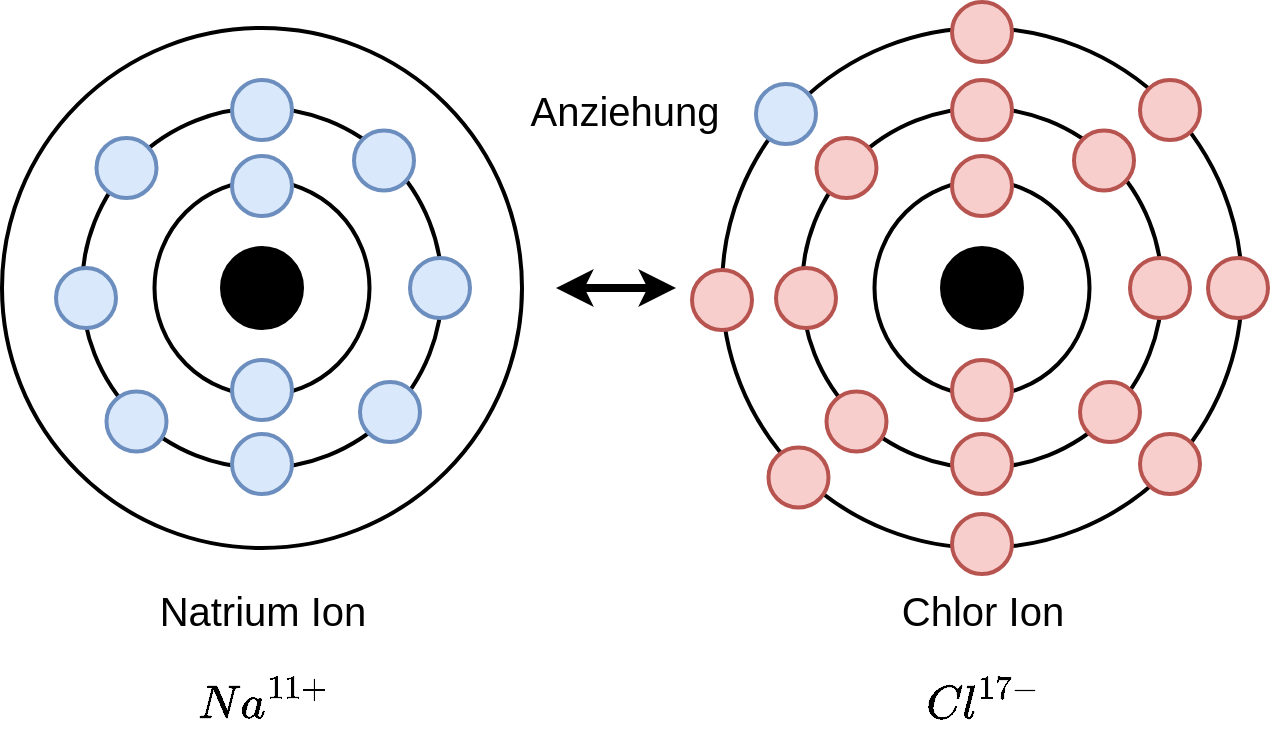 <mxfile version="14.6.13" type="device"><diagram id="IvpQPdOtLYeFVuCTJ6QL" name="Seite-1"><mxGraphModel dx="786" dy="516" grid="1" gridSize="10" guides="1" tooltips="1" connect="1" arrows="1" fold="1" page="1" pageScale="1" pageWidth="827" pageHeight="1169" math="1" shadow="0"><root><mxCell id="0"/><mxCell id="1" parent="0"/><mxCell id="PlgVHwRdXqwRb0L_VUAq-1" value="" style="ellipse;whiteSpace=wrap;html=1;aspect=fixed;strokeWidth=2;" vertex="1" parent="1"><mxGeometry x="90" y="120" width="260" height="260" as="geometry"/></mxCell><mxCell id="PlgVHwRdXqwRb0L_VUAq-2" value="" style="ellipse;whiteSpace=wrap;html=1;aspect=fixed;strokeWidth=2;fillColor=#000000;" vertex="1" parent="1"><mxGeometry x="200" y="230" width="40" height="40" as="geometry"/></mxCell><mxCell id="PlgVHwRdXqwRb0L_VUAq-3" value="" style="ellipse;whiteSpace=wrap;html=1;aspect=fixed;strokeWidth=2;fillColor=none;" vertex="1" parent="1"><mxGeometry x="130" y="160" width="180" height="180" as="geometry"/></mxCell><mxCell id="PlgVHwRdXqwRb0L_VUAq-4" value="" style="ellipse;whiteSpace=wrap;html=1;aspect=fixed;strokeWidth=2;fillColor=none;" vertex="1" parent="1"><mxGeometry x="166.25" y="196.25" width="107.5" height="107.5" as="geometry"/></mxCell><mxCell id="PlgVHwRdXqwRb0L_VUAq-5" value="Natrium Ion&lt;br style=&quot;font-size: 20px&quot;&gt;$$Na^{11+}$$" style="text;html=1;resizable=0;autosize=1;align=center;verticalAlign=middle;points=[];fillColor=none;strokeColor=none;rounded=0;fontSize=20;" vertex="1" parent="1"><mxGeometry x="150" y="420" width="140" height="50" as="geometry"/></mxCell><mxCell id="PlgVHwRdXqwRb0L_VUAq-7" value="" style="ellipse;whiteSpace=wrap;html=1;aspect=fixed;fontSize=20;strokeWidth=2;fillColor=#dae8fc;strokeColor=#6c8ebf;" vertex="1" parent="1"><mxGeometry x="205" y="286" width="30" height="30" as="geometry"/></mxCell><mxCell id="PlgVHwRdXqwRb0L_VUAq-8" value="" style="ellipse;whiteSpace=wrap;html=1;aspect=fixed;fontSize=20;strokeWidth=2;fillColor=#dae8fc;strokeColor=#6c8ebf;" vertex="1" parent="1"><mxGeometry x="205" y="184" width="30" height="30" as="geometry"/></mxCell><mxCell id="PlgVHwRdXqwRb0L_VUAq-9" value="" style="ellipse;whiteSpace=wrap;html=1;aspect=fixed;fontSize=20;strokeWidth=2;fillColor=#dae8fc;strokeColor=#6c8ebf;" vertex="1" parent="1"><mxGeometry x="205" y="146" width="30" height="30" as="geometry"/></mxCell><mxCell id="PlgVHwRdXqwRb0L_VUAq-10" value="" style="ellipse;whiteSpace=wrap;html=1;aspect=fixed;fontSize=20;strokeWidth=2;fillColor=#dae8fc;strokeColor=#6c8ebf;" vertex="1" parent="1"><mxGeometry x="205" y="323" width="30" height="30" as="geometry"/></mxCell><mxCell id="PlgVHwRdXqwRb0L_VUAq-11" value="" style="ellipse;whiteSpace=wrap;html=1;aspect=fixed;fontSize=20;strokeWidth=2;fillColor=#dae8fc;strokeColor=#6c8ebf;" vertex="1" parent="1"><mxGeometry x="117" y="240" width="30" height="30" as="geometry"/></mxCell><mxCell id="PlgVHwRdXqwRb0L_VUAq-12" value="" style="ellipse;whiteSpace=wrap;html=1;aspect=fixed;fontSize=20;strokeWidth=2;fillColor=#dae8fc;strokeColor=#6c8ebf;" vertex="1" parent="1"><mxGeometry x="294" y="235" width="30" height="30" as="geometry"/></mxCell><mxCell id="PlgVHwRdXqwRb0L_VUAq-13" value="" style="ellipse;whiteSpace=wrap;html=1;aspect=fixed;fontSize=20;strokeWidth=2;fillColor=#dae8fc;strokeColor=#6c8ebf;" vertex="1" parent="1"><mxGeometry x="266" y="171.25" width="30" height="30" as="geometry"/></mxCell><mxCell id="PlgVHwRdXqwRb0L_VUAq-14" value="" style="ellipse;whiteSpace=wrap;html=1;aspect=fixed;fontSize=20;strokeWidth=2;fillColor=#dae8fc;strokeColor=#6c8ebf;" vertex="1" parent="1"><mxGeometry x="269" y="297" width="30" height="30" as="geometry"/></mxCell><mxCell id="PlgVHwRdXqwRb0L_VUAq-15" value="" style="ellipse;whiteSpace=wrap;html=1;aspect=fixed;fontSize=20;strokeWidth=2;fillColor=#dae8fc;strokeColor=#6c8ebf;" vertex="1" parent="1"><mxGeometry x="137.25" y="175" width="30" height="30" as="geometry"/></mxCell><mxCell id="PlgVHwRdXqwRb0L_VUAq-16" value="" style="ellipse;whiteSpace=wrap;html=1;aspect=fixed;fontSize=20;strokeWidth=2;fillColor=#dae8fc;strokeColor=#6c8ebf;" vertex="1" parent="1"><mxGeometry x="142.25" y="301.75" width="30" height="30" as="geometry"/></mxCell><mxCell id="PlgVHwRdXqwRb0L_VUAq-18" value="" style="ellipse;whiteSpace=wrap;html=1;aspect=fixed;strokeWidth=2;" vertex="1" parent="1"><mxGeometry x="450" y="120" width="260" height="260" as="geometry"/></mxCell><mxCell id="PlgVHwRdXqwRb0L_VUAq-19" value="" style="ellipse;whiteSpace=wrap;html=1;aspect=fixed;strokeWidth=2;fillColor=#000000;" vertex="1" parent="1"><mxGeometry x="560" y="230" width="40" height="40" as="geometry"/></mxCell><mxCell id="PlgVHwRdXqwRb0L_VUAq-20" value="" style="ellipse;whiteSpace=wrap;html=1;aspect=fixed;strokeWidth=2;fillColor=none;" vertex="1" parent="1"><mxGeometry x="490" y="160" width="180" height="180" as="geometry"/></mxCell><mxCell id="PlgVHwRdXqwRb0L_VUAq-21" value="" style="ellipse;whiteSpace=wrap;html=1;aspect=fixed;strokeWidth=2;fillColor=none;" vertex="1" parent="1"><mxGeometry x="526.25" y="196.25" width="107.5" height="107.5" as="geometry"/></mxCell><mxCell id="PlgVHwRdXqwRb0L_VUAq-22" value="Chlor Ion&lt;br style=&quot;font-size: 20px&quot;&gt;$$Cl^{17-}$$" style="text;html=1;resizable=0;autosize=1;align=center;verticalAlign=middle;points=[];fillColor=none;strokeColor=none;rounded=0;fontSize=20;" vertex="1" parent="1"><mxGeometry x="515" y="420" width="130" height="50" as="geometry"/></mxCell><mxCell id="PlgVHwRdXqwRb0L_VUAq-23" value="" style="ellipse;whiteSpace=wrap;html=1;aspect=fixed;fontSize=20;strokeWidth=2;fillColor=#f8cecc;strokeColor=#b85450;" vertex="1" parent="1"><mxGeometry x="565" y="286" width="30" height="30" as="geometry"/></mxCell><mxCell id="PlgVHwRdXqwRb0L_VUAq-24" value="" style="ellipse;whiteSpace=wrap;html=1;aspect=fixed;fontSize=20;strokeWidth=2;fillColor=#f8cecc;strokeColor=#b85450;" vertex="1" parent="1"><mxGeometry x="565" y="184" width="30" height="30" as="geometry"/></mxCell><mxCell id="PlgVHwRdXqwRb0L_VUAq-25" value="" style="ellipse;whiteSpace=wrap;html=1;aspect=fixed;fontSize=20;strokeWidth=2;fillColor=#f8cecc;strokeColor=#b85450;" vertex="1" parent="1"><mxGeometry x="565" y="146" width="30" height="30" as="geometry"/></mxCell><mxCell id="PlgVHwRdXqwRb0L_VUAq-26" value="" style="ellipse;whiteSpace=wrap;html=1;aspect=fixed;fontSize=20;strokeWidth=2;fillColor=#f8cecc;strokeColor=#b85450;" vertex="1" parent="1"><mxGeometry x="565" y="323" width="30" height="30" as="geometry"/></mxCell><mxCell id="PlgVHwRdXqwRb0L_VUAq-27" value="" style="ellipse;whiteSpace=wrap;html=1;aspect=fixed;fontSize=20;strokeWidth=2;fillColor=#f8cecc;strokeColor=#b85450;" vertex="1" parent="1"><mxGeometry x="477" y="240" width="30" height="30" as="geometry"/></mxCell><mxCell id="PlgVHwRdXqwRb0L_VUAq-28" value="" style="ellipse;whiteSpace=wrap;html=1;aspect=fixed;fontSize=20;strokeWidth=2;fillColor=#f8cecc;strokeColor=#b85450;" vertex="1" parent="1"><mxGeometry x="654" y="235" width="30" height="30" as="geometry"/></mxCell><mxCell id="PlgVHwRdXqwRb0L_VUAq-29" value="" style="ellipse;whiteSpace=wrap;html=1;aspect=fixed;fontSize=20;strokeWidth=2;fillColor=#f8cecc;strokeColor=#b85450;" vertex="1" parent="1"><mxGeometry x="626" y="171.25" width="30" height="30" as="geometry"/></mxCell><mxCell id="PlgVHwRdXqwRb0L_VUAq-30" value="" style="ellipse;whiteSpace=wrap;html=1;aspect=fixed;fontSize=20;strokeWidth=2;fillColor=#f8cecc;strokeColor=#b85450;" vertex="1" parent="1"><mxGeometry x="629" y="297" width="30" height="30" as="geometry"/></mxCell><mxCell id="PlgVHwRdXqwRb0L_VUAq-31" value="" style="ellipse;whiteSpace=wrap;html=1;aspect=fixed;fontSize=20;strokeWidth=2;fillColor=#f8cecc;strokeColor=#b85450;" vertex="1" parent="1"><mxGeometry x="497.25" y="175" width="30" height="30" as="geometry"/></mxCell><mxCell id="PlgVHwRdXqwRb0L_VUAq-32" value="" style="ellipse;whiteSpace=wrap;html=1;aspect=fixed;fontSize=20;strokeWidth=2;fillColor=#f8cecc;strokeColor=#b85450;" vertex="1" parent="1"><mxGeometry x="502.25" y="301.75" width="30" height="30" as="geometry"/></mxCell><mxCell id="PlgVHwRdXqwRb0L_VUAq-33" value="" style="ellipse;whiteSpace=wrap;html=1;aspect=fixed;fontSize=20;strokeWidth=2;fillColor=#f8cecc;strokeColor=#b85450;" vertex="1" parent="1"><mxGeometry x="565" y="107" width="30" height="30" as="geometry"/></mxCell><mxCell id="PlgVHwRdXqwRb0L_VUAq-34" value="" style="ellipse;whiteSpace=wrap;html=1;aspect=fixed;fontSize=20;strokeWidth=2;fillColor=#f8cecc;strokeColor=#b85450;" vertex="1" parent="1"><mxGeometry x="565" y="363" width="30" height="30" as="geometry"/></mxCell><mxCell id="PlgVHwRdXqwRb0L_VUAq-35" value="" style="ellipse;whiteSpace=wrap;html=1;aspect=fixed;fontSize=20;strokeWidth=2;fillColor=#f8cecc;strokeColor=#b85450;" vertex="1" parent="1"><mxGeometry x="693" y="235" width="30" height="30" as="geometry"/></mxCell><mxCell id="PlgVHwRdXqwRb0L_VUAq-36" value="" style="ellipse;whiteSpace=wrap;html=1;aspect=fixed;fontSize=20;strokeWidth=2;fillColor=#f8cecc;strokeColor=#b85450;" vertex="1" parent="1"><mxGeometry x="435" y="241" width="30" height="30" as="geometry"/></mxCell><mxCell id="PlgVHwRdXqwRb0L_VUAq-37" value="" style="ellipse;whiteSpace=wrap;html=1;aspect=fixed;fontSize=20;strokeWidth=2;fillColor=#f8cecc;strokeColor=#b85450;" vertex="1" parent="1"><mxGeometry x="659" y="323" width="30" height="30" as="geometry"/></mxCell><mxCell id="PlgVHwRdXqwRb0L_VUAq-40" value="" style="ellipse;whiteSpace=wrap;html=1;aspect=fixed;fontSize=20;strokeWidth=2;fillColor=#f8cecc;strokeColor=#b85450;" vertex="1" parent="1"><mxGeometry x="659" y="146" width="30" height="30" as="geometry"/></mxCell><mxCell id="PlgVHwRdXqwRb0L_VUAq-41" value="" style="ellipse;whiteSpace=wrap;html=1;aspect=fixed;fontSize=20;strokeWidth=2;fillColor=#f8cecc;strokeColor=#b85450;" vertex="1" parent="1"><mxGeometry x="473.25" y="329.75" width="30" height="30" as="geometry"/></mxCell><mxCell id="PlgVHwRdXqwRb0L_VUAq-17" value="" style="ellipse;whiteSpace=wrap;html=1;aspect=fixed;fontSize=20;strokeWidth=2;fillColor=#dae8fc;strokeColor=#6c8ebf;" vertex="1" parent="1"><mxGeometry x="467" y="148" width="30" height="30" as="geometry"/></mxCell><mxCell id="PlgVHwRdXqwRb0L_VUAq-42" value="" style="endArrow=classic;startArrow=classic;html=1;fontSize=20;strokeWidth=4;" edge="1" parent="1"><mxGeometry width="50" height="50" relative="1" as="geometry"><mxPoint x="367" y="250" as="sourcePoint"/><mxPoint x="427" y="250" as="targetPoint"/></mxGeometry></mxCell><mxCell id="PlgVHwRdXqwRb0L_VUAq-43" value="Anziehung" style="text;html=1;resizable=0;autosize=1;align=center;verticalAlign=middle;points=[];fillColor=none;strokeColor=none;rounded=0;fontSize=20;" vertex="1" parent="1"><mxGeometry x="346" y="146" width="110" height="30" as="geometry"/></mxCell></root></mxGraphModel></diagram></mxfile>
